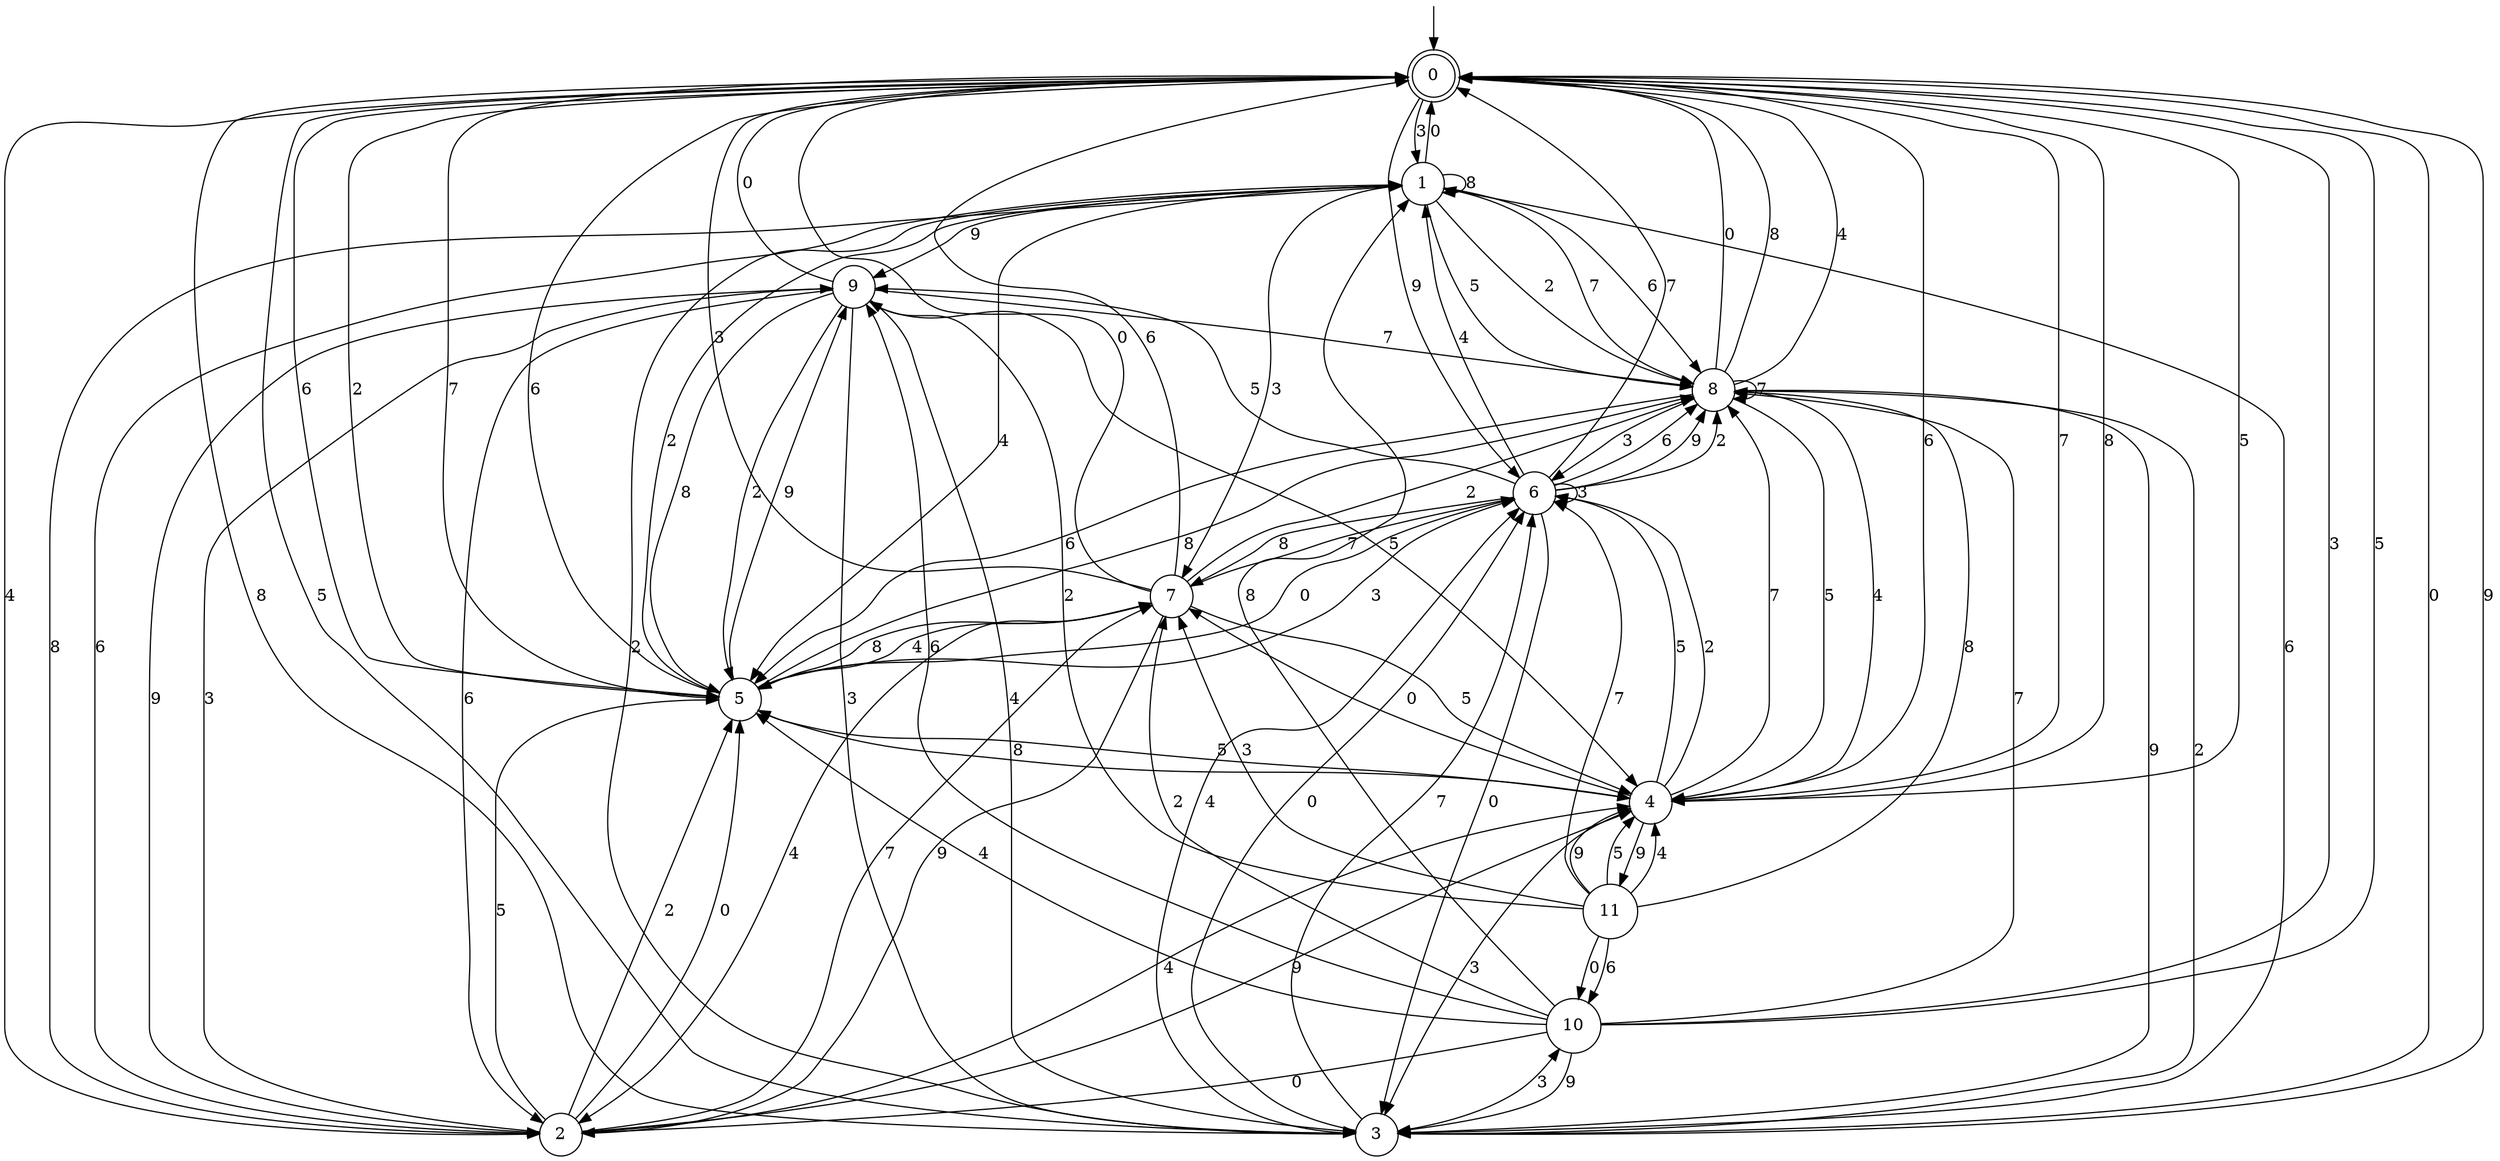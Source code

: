 digraph g {

	s0 [shape="doublecircle" label="0"];
	s1 [shape="circle" label="1"];
	s2 [shape="circle" label="2"];
	s3 [shape="circle" label="3"];
	s4 [shape="circle" label="4"];
	s5 [shape="circle" label="5"];
	s6 [shape="circle" label="6"];
	s7 [shape="circle" label="7"];
	s8 [shape="circle" label="8"];
	s9 [shape="circle" label="9"];
	s10 [shape="circle" label="10"];
	s11 [shape="circle" label="11"];
	s0 -> s1 [label="3"];
	s0 -> s2 [label="4"];
	s0 -> s3 [label="0"];
	s0 -> s4 [label="7"];
	s0 -> s5 [label="6"];
	s0 -> s6 [label="9"];
	s0 -> s4 [label="8"];
	s0 -> s4 [label="5"];
	s0 -> s5 [label="2"];
	s1 -> s7 [label="3"];
	s1 -> s5 [label="4"];
	s1 -> s0 [label="0"];
	s1 -> s8 [label="7"];
	s1 -> s8 [label="6"];
	s1 -> s9 [label="9"];
	s1 -> s1 [label="8"];
	s1 -> s8 [label="5"];
	s1 -> s8 [label="2"];
	s2 -> s9 [label="3"];
	s2 -> s4 [label="4"];
	s2 -> s5 [label="0"];
	s2 -> s7 [label="7"];
	s2 -> s1 [label="6"];
	s2 -> s4 [label="9"];
	s2 -> s1 [label="8"];
	s2 -> s5 [label="5"];
	s2 -> s5 [label="2"];
	s3 -> s10 [label="3"];
	s3 -> s6 [label="4"];
	s3 -> s6 [label="0"];
	s3 -> s6 [label="7"];
	s3 -> s1 [label="6"];
	s3 -> s0 [label="9"];
	s3 -> s0 [label="8"];
	s3 -> s0 [label="5"];
	s3 -> s1 [label="2"];
	s4 -> s3 [label="3"];
	s4 -> s8 [label="4"];
	s4 -> s7 [label="0"];
	s4 -> s8 [label="7"];
	s4 -> s0 [label="6"];
	s4 -> s11 [label="9"];
	s4 -> s5 [label="8"];
	s4 -> s6 [label="5"];
	s4 -> s6 [label="2"];
	s5 -> s6 [label="3"];
	s5 -> s7 [label="4"];
	s5 -> s6 [label="0"];
	s5 -> s0 [label="7"];
	s5 -> s0 [label="6"];
	s5 -> s9 [label="9"];
	s5 -> s8 [label="8"];
	s5 -> s4 [label="5"];
	s5 -> s1 [label="2"];
	s6 -> s6 [label="3"];
	s6 -> s1 [label="4"];
	s6 -> s3 [label="0"];
	s6 -> s0 [label="7"];
	s6 -> s8 [label="6"];
	s6 -> s8 [label="9"];
	s6 -> s7 [label="8"];
	s6 -> s9 [label="5"];
	s6 -> s8 [label="2"];
	s7 -> s0 [label="3"];
	s7 -> s2 [label="4"];
	s7 -> s0 [label="0"];
	s7 -> s6 [label="7"];
	s7 -> s0 [label="6"];
	s7 -> s2 [label="9"];
	s7 -> s5 [label="8"];
	s7 -> s4 [label="5"];
	s7 -> s8 [label="2"];
	s8 -> s6 [label="3"];
	s8 -> s0 [label="4"];
	s8 -> s0 [label="0"];
	s8 -> s8 [label="7"];
	s8 -> s5 [label="6"];
	s8 -> s3 [label="9"];
	s8 -> s0 [label="8"];
	s8 -> s4 [label="5"];
	s8 -> s3 [label="2"];
	s9 -> s3 [label="3"];
	s9 -> s3 [label="4"];
	s9 -> s0 [label="0"];
	s9 -> s8 [label="7"];
	s9 -> s2 [label="6"];
	s9 -> s2 [label="9"];
	s9 -> s5 [label="8"];
	s9 -> s4 [label="5"];
	s9 -> s5 [label="2"];
	s10 -> s0 [label="3"];
	s10 -> s5 [label="4"];
	s10 -> s2 [label="0"];
	s10 -> s8 [label="7"];
	s10 -> s9 [label="6"];
	s10 -> s3 [label="9"];
	s10 -> s1 [label="8"];
	s10 -> s0 [label="5"];
	s10 -> s7 [label="2"];
	s11 -> s7 [label="3"];
	s11 -> s4 [label="4"];
	s11 -> s10 [label="0"];
	s11 -> s6 [label="7"];
	s11 -> s10 [label="6"];
	s11 -> s4 [label="9"];
	s11 -> s8 [label="8"];
	s11 -> s4 [label="5"];
	s11 -> s9 [label="2"];

__start0 [label="" shape="none" width="0" height="0"];
__start0 -> s0;

}
